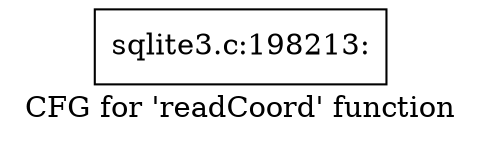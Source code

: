 digraph "CFG for 'readCoord' function" {
	label="CFG for 'readCoord' function";

	Node0x55c0f6e0a740 [shape=record,label="{sqlite3.c:198213:}"];
}

